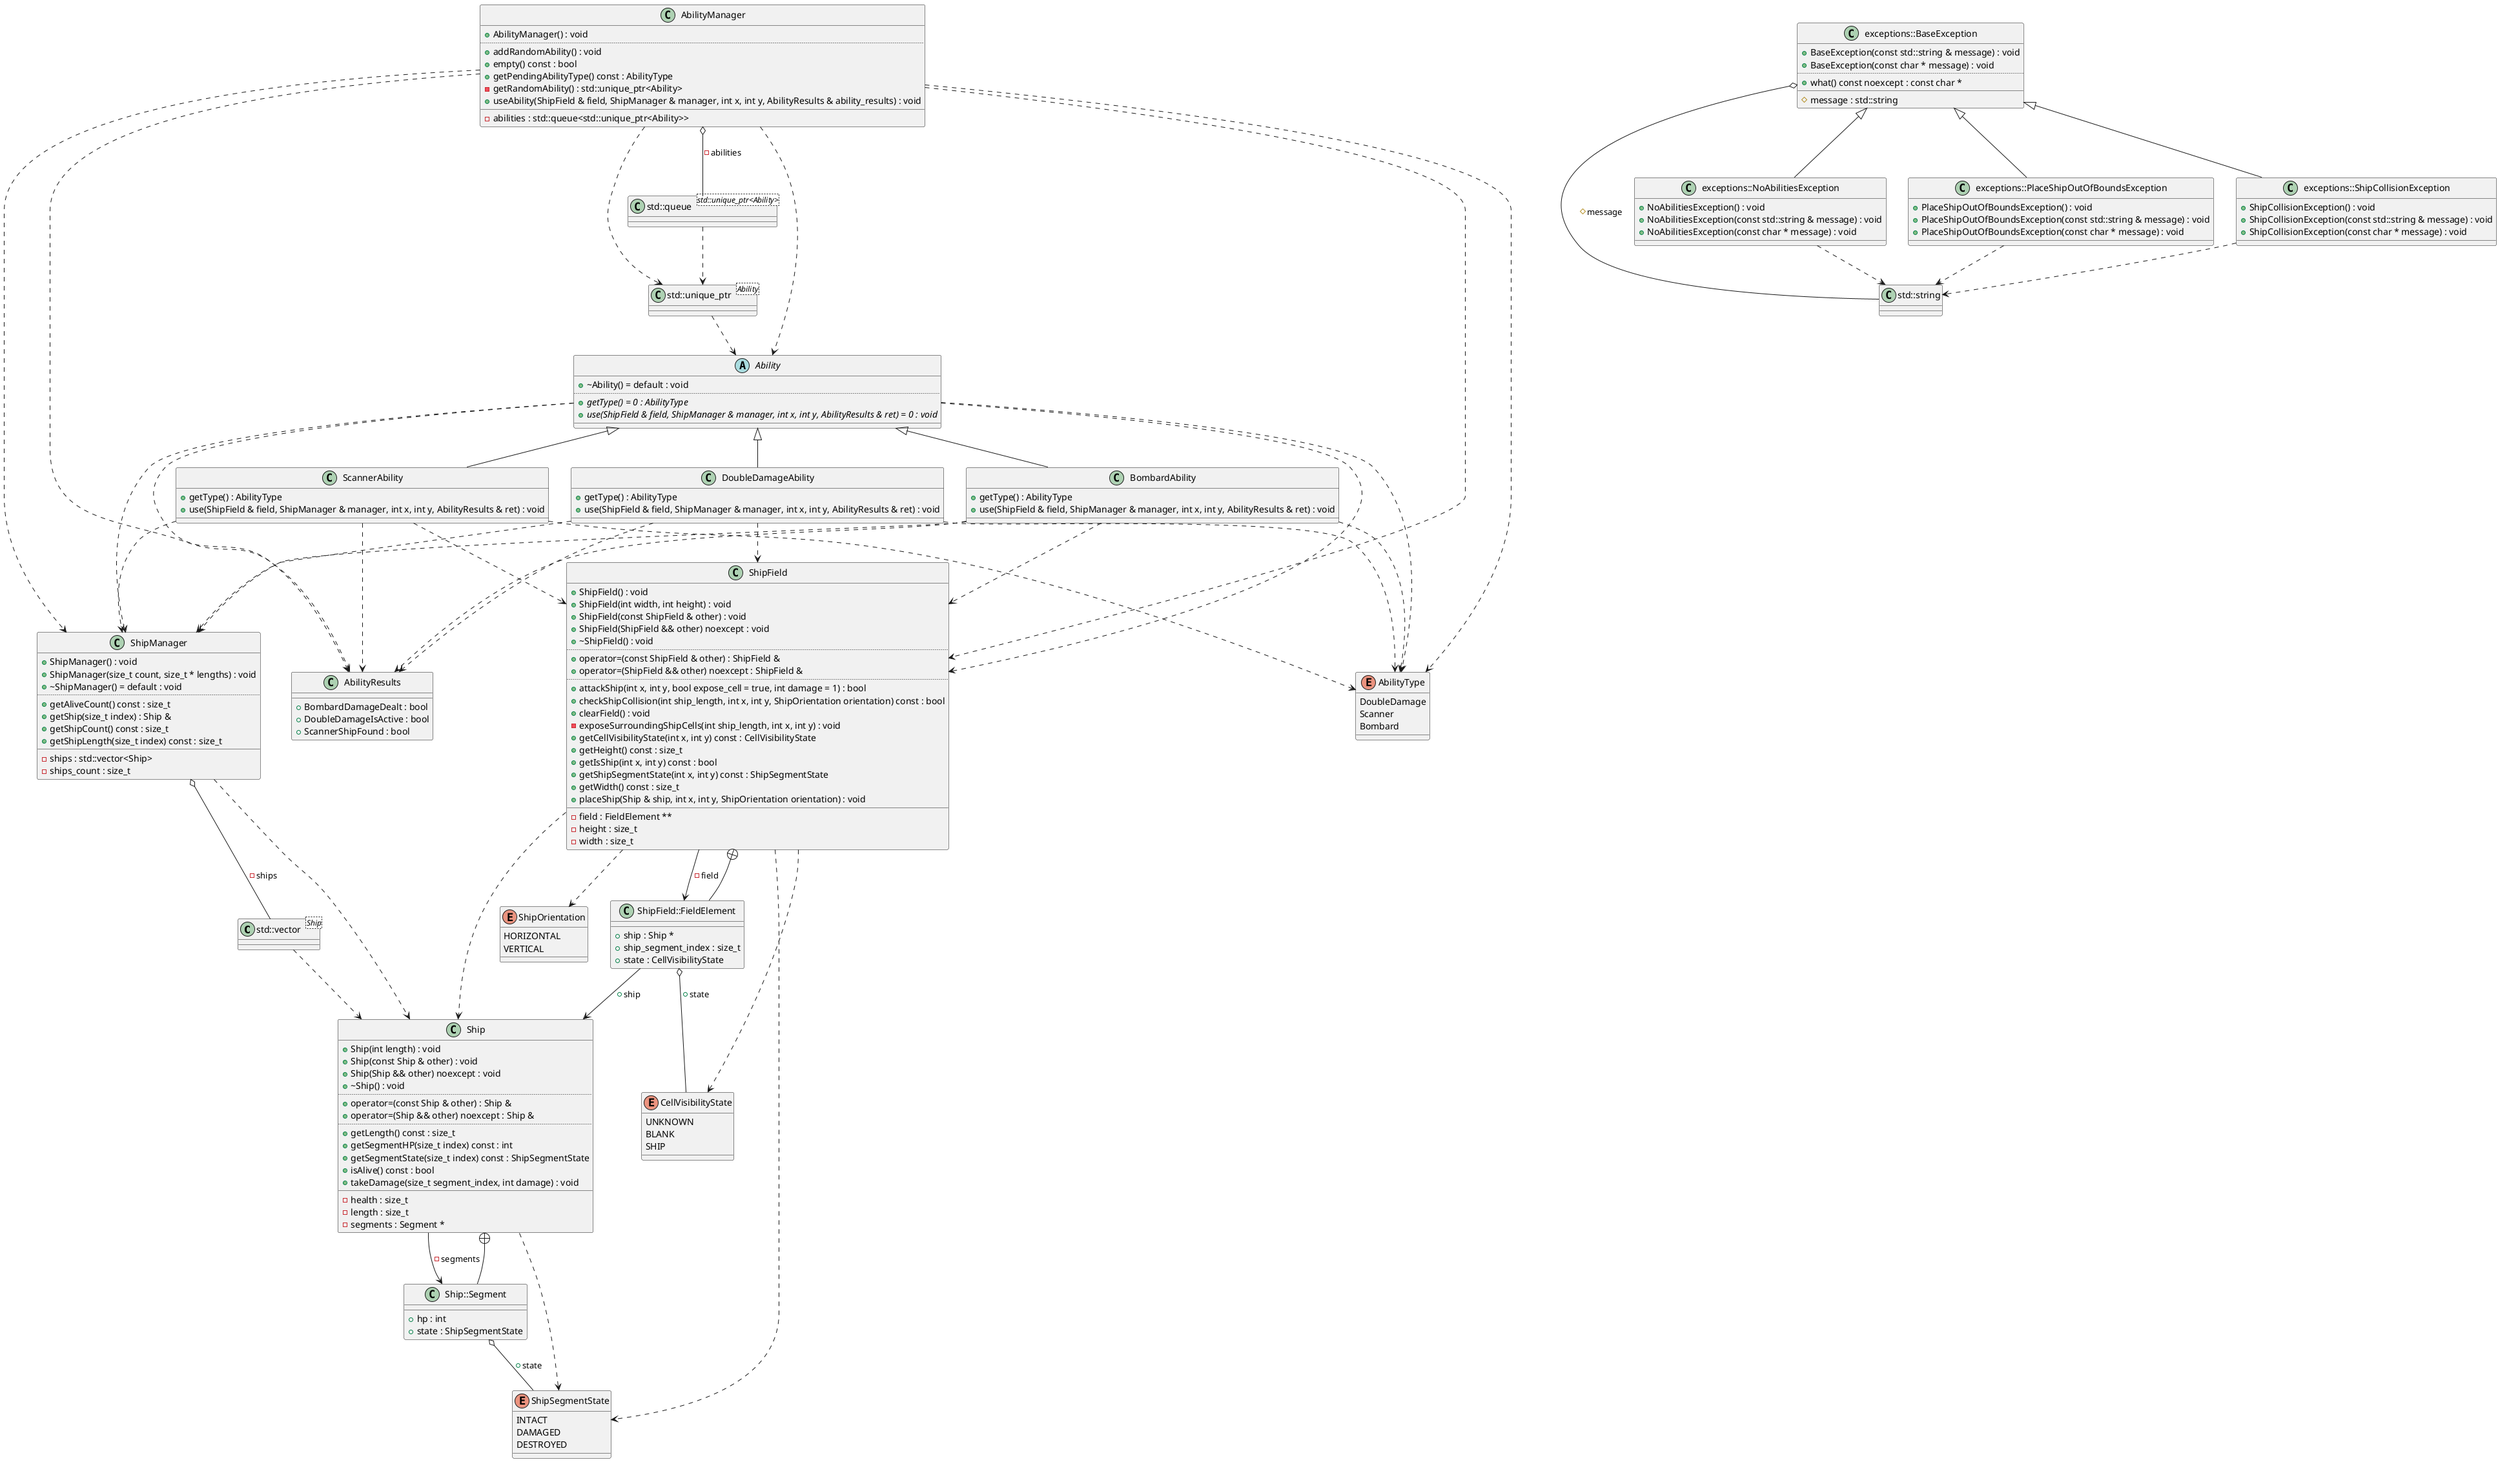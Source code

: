 @startuml
class "std::vector<Ship>" as C_0010668212532447068380
class C_0010668212532447068380 {
__
}
class "std::unique_ptr<Ability>" as C_0002593715388203665760
class C_0002593715388203665760 {
__
}
class "std::queue<std::unique_ptr<Ability>>" as C_0006911030825501507270
class C_0006911030825501507270 {
__
}
class "std::string" as C_0001275076681856179721
class C_0001275076681856179721 {
__
}
class "AbilityResults" as C_0005219465313958275113
class C_0005219465313958275113 {
__
+BombardDamageDealt : bool
+DoubleDamageIsActive : bool
+ScannerShipFound : bool
}
enum "ShipSegmentState" as C_0014256742677139282670
enum C_0014256742677139282670 {
INTACT
DAMAGED
DESTROYED
}
enum "ShipOrientation" as C_0002579181642537833876
enum C_0002579181642537833876 {
HORIZONTAL
VERTICAL
}
enum "CellVisibilityState" as C_0003333043679234439357
enum C_0003333043679234439357 {
UNKNOWN
BLANK
SHIP
}
class "Ship" as C_0014529657433315016423
class C_0014529657433315016423 {
+Ship(int length) : void
+Ship(const Ship & other) : void
+Ship(Ship && other) noexcept : void
+~Ship() : void
..
+operator=(const Ship & other) : Ship &
+operator=(Ship && other) noexcept : Ship &
..
+getLength() const : size_t
+getSegmentHP(size_t index) const : int
+getSegmentState(size_t index) const : ShipSegmentState
+isAlive() const : bool
+takeDamage(size_t segment_index, int damage) : void
__
-health : size_t
-length : size_t
-segments : Segment *
}
class "Ship::Segment" as C_0000674658759292391449
class C_0000674658759292391449 {
__
+hp : int
+state : ShipSegmentState
}
class "ShipField" as C_0003843296779074973901
class C_0003843296779074973901 {
+ShipField() : void
+ShipField(int width, int height) : void
+ShipField(const ShipField & other) : void
+ShipField(ShipField && other) noexcept : void
+~ShipField() : void
..
+operator=(const ShipField & other) : ShipField &
+operator=(ShipField && other) noexcept : ShipField &
..
+attackShip(int x, int y, bool expose_cell = true, int damage = 1) : bool
+checkShipCollision(int ship_length, int x, int y, ShipOrientation orientation) const : bool
+clearField() : void
-exposeSurroundingShipCells(int ship_length, int x, int y) : void
+getCellVisibilityState(int x, int y) const : CellVisibilityState
+getHeight() const : size_t
+getIsShip(int x, int y) const : bool
+getShipSegmentState(int x, int y) const : ShipSegmentState
+getWidth() const : size_t
+placeShip(Ship & ship, int x, int y, ShipOrientation orientation) : void
__
-field : FieldElement **
-height : size_t
-width : size_t
}
class "ShipField::FieldElement" as C_0000316359785794417378
class C_0000316359785794417378 {
__
+ship : Ship *
+ship_segment_index : size_t
+state : CellVisibilityState
}
class "ShipManager" as C_0017499122254539489506
class C_0017499122254539489506 {
+ShipManager() : void
+ShipManager(size_t count, size_t * lengths) : void
+~ShipManager() = default : void
..
+getAliveCount() const : size_t
+getShip(size_t index) : Ship &
+getShipCount() const : size_t
+getShipLength(size_t index) const : size_t
__
-ships : std::vector<Ship>
-ships_count : size_t
}
enum "AbilityType" as C_0006740456236575953687
enum C_0006740456236575953687 {
DoubleDamage
Scanner
Bombard
}
abstract "Ability" as C_0017635961848386255115
abstract C_0017635961848386255115 {
+~Ability() = default : void
..
{abstract} +getType() = 0 : AbilityType
{abstract} +use(ShipField & field, ShipManager & manager, int x, int y, AbilityResults & ret) = 0 : void
__
}
class "AbilityManager" as C_0002235219345516323367
class C_0002235219345516323367 {
+AbilityManager() : void
..
+addRandomAbility() : void
+empty() const : bool
+getPendingAbilityType() const : AbilityType
-getRandomAbility() : std::unique_ptr<Ability>
+useAbility(ShipField & field, ShipManager & manager, int x, int y, AbilityResults & ability_results) : void
__
-abilities : std::queue<std::unique_ptr<Ability>>
}
class "BombardAbility" as C_0012849869308180511032
class C_0012849869308180511032 {
+getType() : AbilityType
+use(ShipField & field, ShipManager & manager, int x, int y, AbilityResults & ret) : void
__
}
class "DoubleDamageAbility" as C_0002469271380474702704
class C_0002469271380474702704 {
+getType() : AbilityType
+use(ShipField & field, ShipManager & manager, int x, int y, AbilityResults & ret) : void
__
}
class "ScannerAbility" as C_0005147631956111864072
class C_0005147631956111864072 {
+getType() : AbilityType
+use(ShipField & field, ShipManager & manager, int x, int y, AbilityResults & ret) : void
__
}
class "exceptions::BaseException" as C_0010866204493294675298
class C_0010866204493294675298 {
+BaseException(const std::string & message) : void
+BaseException(const char * message) : void
..
+what() const noexcept : const char *
__
#message : std::string
}
class "exceptions::NoAbilitiesException" as C_0014872412191399316063
class C_0014872412191399316063 {
+NoAbilitiesException() : void
+NoAbilitiesException(const std::string & message) : void
+NoAbilitiesException(const char * message) : void
__
}
class "exceptions::PlaceShipOutOfBoundsException" as C_0009044063635314502983
class C_0009044063635314502983 {
+PlaceShipOutOfBoundsException() : void
+PlaceShipOutOfBoundsException(const std::string & message) : void
+PlaceShipOutOfBoundsException(const char * message) : void
__
}
class "exceptions::ShipCollisionException" as C_0005819130468169833287
class C_0005819130468169833287 {
+ShipCollisionException() : void
+ShipCollisionException(const std::string & message) : void
+ShipCollisionException(const char * message) : void
__
}
C_0010668212532447068380 ..> C_0014529657433315016423
C_0002593715388203665760 ..> C_0017635961848386255115
C_0006911030825501507270 ..> C_0002593715388203665760
C_0014529657433315016423 ..> C_0014256742677139282670
C_0014529657433315016423 --> C_0000674658759292391449 : -segments
C_0000674658759292391449 --+ C_0014529657433315016423
C_0000674658759292391449 o-- C_0014256742677139282670 : +state
C_0003843296779074973901 ..> C_0002579181642537833876
C_0003843296779074973901 ..> C_0003333043679234439357
C_0003843296779074973901 ..> C_0014256742677139282670
C_0003843296779074973901 ..> C_0014529657433315016423
C_0003843296779074973901 --> C_0000316359785794417378 : -field
C_0000316359785794417378 --+ C_0003843296779074973901
C_0000316359785794417378 o-- C_0003333043679234439357 : +state
C_0000316359785794417378 --> C_0014529657433315016423 : +ship
C_0017499122254539489506 ..> C_0014529657433315016423
C_0017499122254539489506 o-- C_0010668212532447068380 : -ships
C_0017635961848386255115 ..> C_0003843296779074973901
C_0017635961848386255115 ..> C_0017499122254539489506
C_0017635961848386255115 ..> C_0005219465313958275113
C_0017635961848386255115 ..> C_0006740456236575953687
C_0002235219345516323367 ..> C_0002593715388203665760
C_0002235219345516323367 ..> C_0017635961848386255115
C_0002235219345516323367 ..> C_0003843296779074973901
C_0002235219345516323367 ..> C_0017499122254539489506
C_0002235219345516323367 ..> C_0005219465313958275113
C_0002235219345516323367 ..> C_0006740456236575953687
C_0002235219345516323367 o-- C_0006911030825501507270 : -abilities
C_0012849869308180511032 ..> C_0003843296779074973901
C_0012849869308180511032 ..> C_0017499122254539489506
C_0012849869308180511032 ..> C_0005219465313958275113
C_0012849869308180511032 ..> C_0006740456236575953687
C_0017635961848386255115 <|-- C_0012849869308180511032

C_0002469271380474702704 ..> C_0003843296779074973901
C_0002469271380474702704 ..> C_0017499122254539489506
C_0002469271380474702704 ..> C_0005219465313958275113
C_0002469271380474702704 ..> C_0006740456236575953687
C_0017635961848386255115 <|-- C_0002469271380474702704

C_0005147631956111864072 ..> C_0003843296779074973901
C_0005147631956111864072 ..> C_0017499122254539489506
C_0005147631956111864072 ..> C_0005219465313958275113
C_0005147631956111864072 ..> C_0006740456236575953687
C_0017635961848386255115 <|-- C_0005147631956111864072

C_0010866204493294675298 o-- C_0001275076681856179721 : #message
C_0014872412191399316063 ..> C_0001275076681856179721
C_0010866204493294675298 <|-- C_0014872412191399316063

C_0009044063635314502983 ..> C_0001275076681856179721
C_0010866204493294675298 <|-- C_0009044063635314502983

C_0005819130468169833287 ..> C_0001275076681856179721
C_0010866204493294675298 <|-- C_0005819130468169833287


'Generated with clang-uml, version 0.5.5
'LLVM version clang version 18.1.8
@enduml
